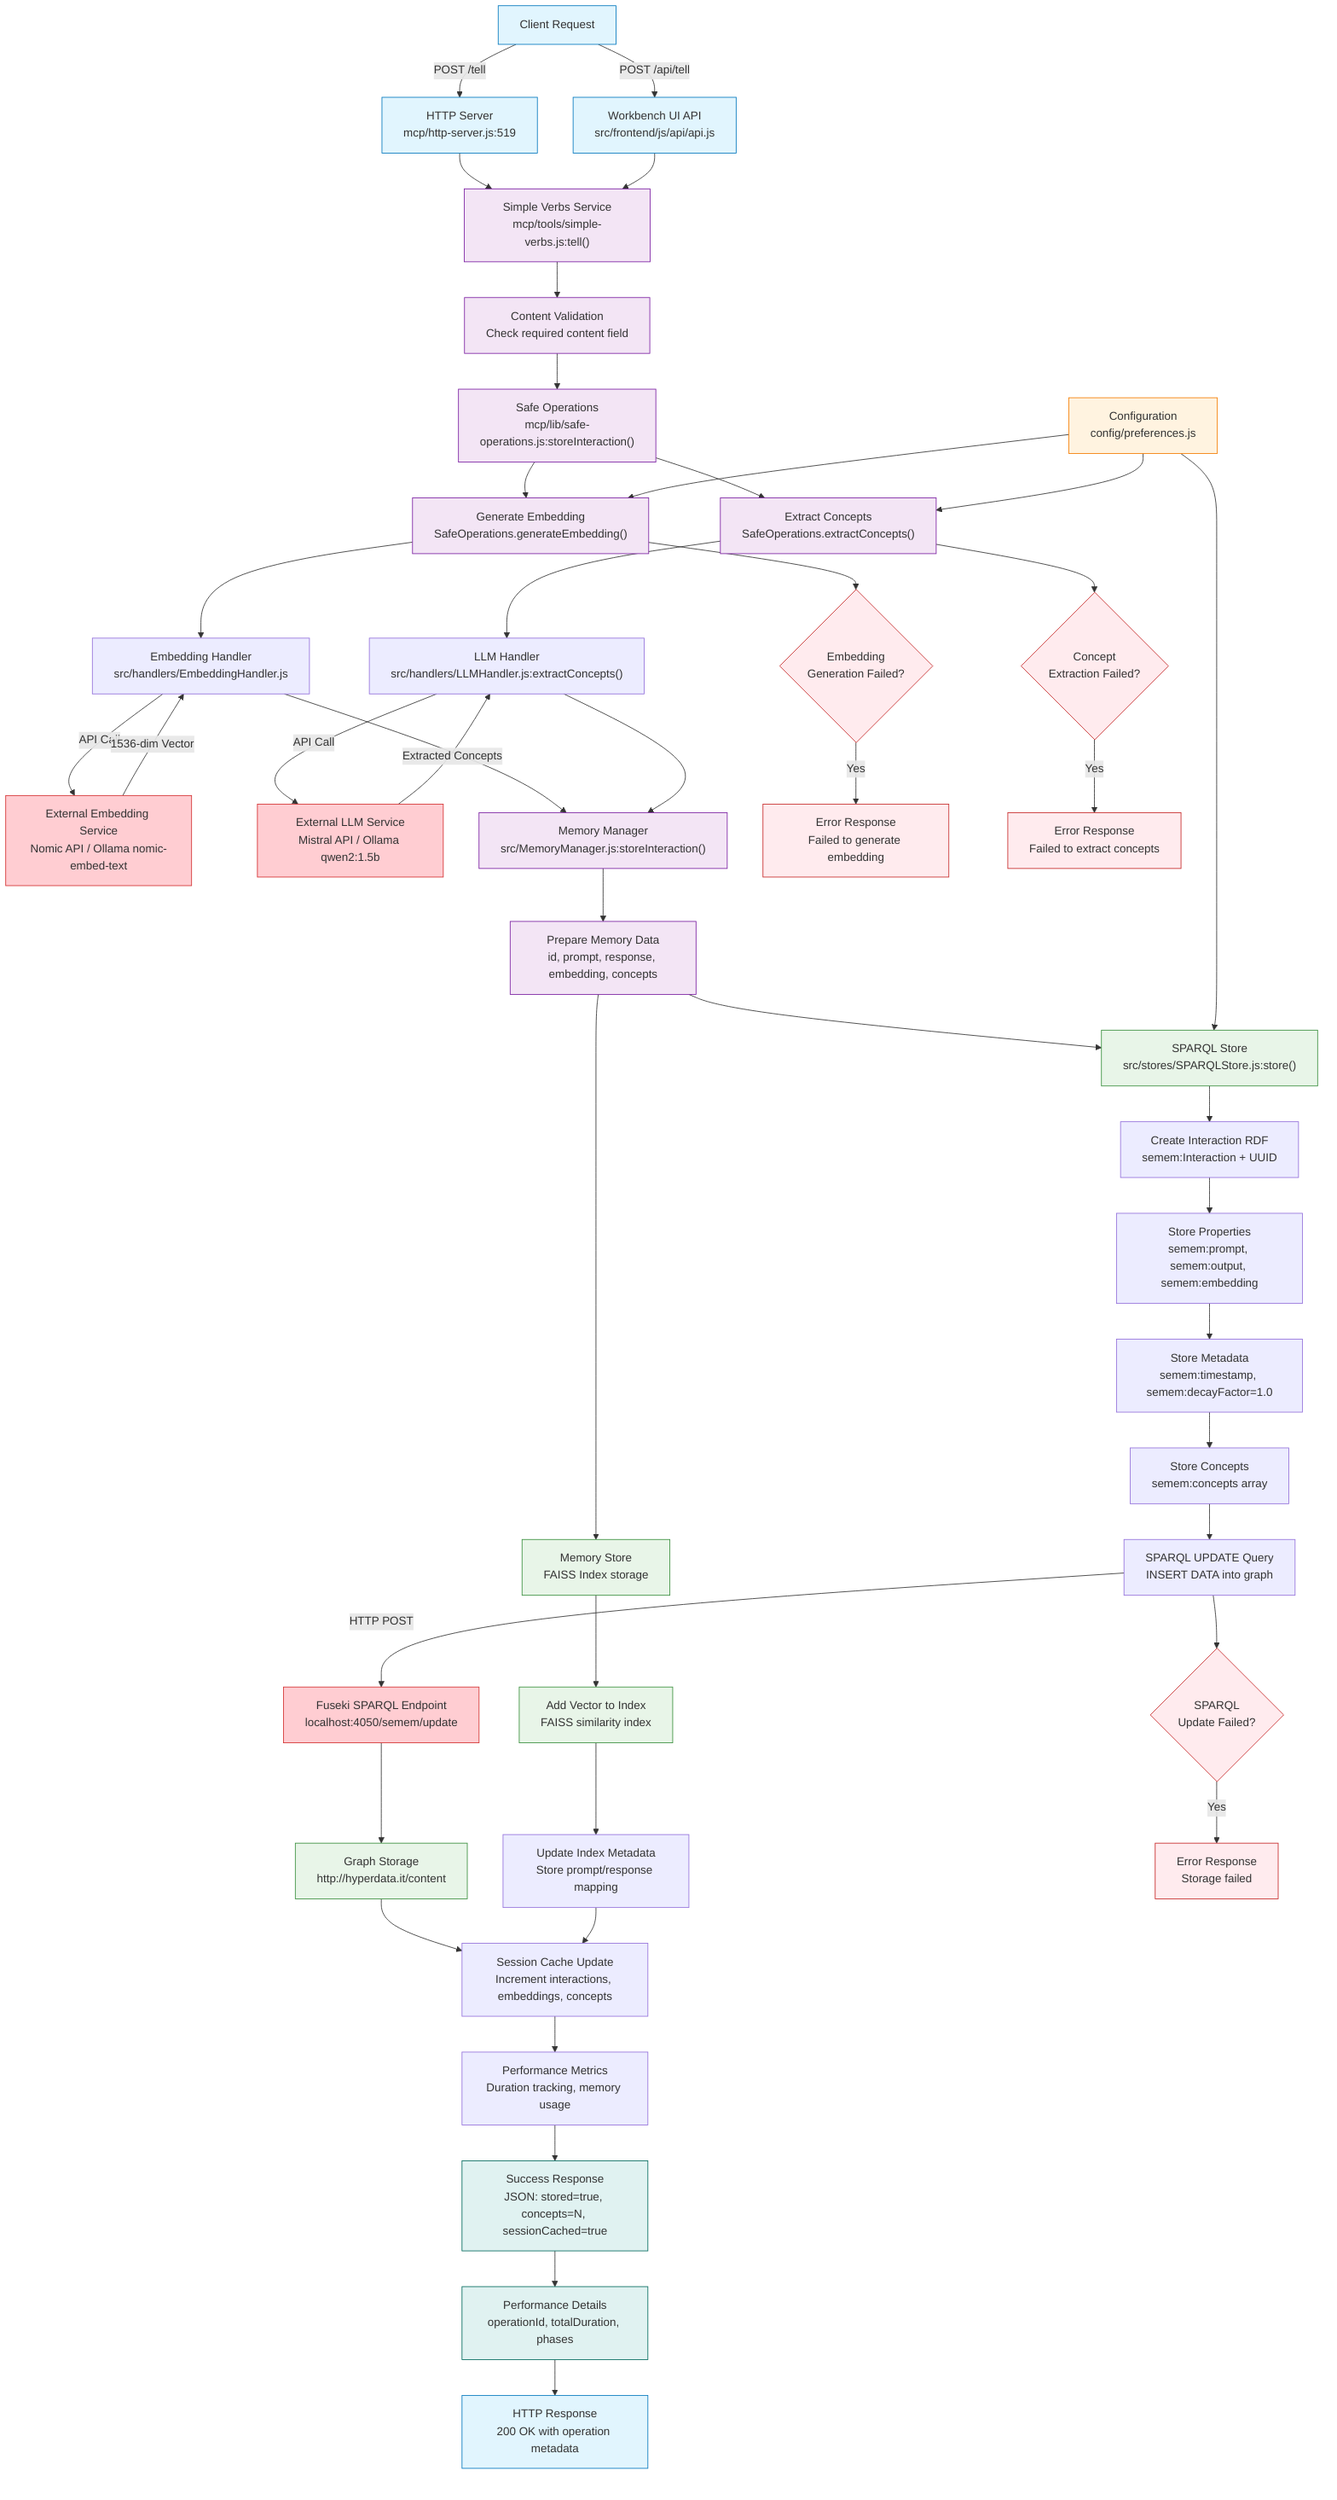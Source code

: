 graph TD
    %% Tell Operation Information Flow - Current Architecture
    %% HTTP Entry Points
    A["Client Request"] -->|POST /tell| B["HTTP Server<br/>mcp/http-server.js:519"]
    A -->|POST /api/tell| C["Workbench UI API<br/>src/frontend/js/api/api.js"]
    
    %% Request Processing
    B --> D["Simple Verbs Service<br/>mcp/tools/simple-verbs.js:tell()"]
    C --> D
    
    %% Content Validation & Processing
    D --> E["Content Validation<br/>Check required content field"]
    E --> F["Safe Operations<br/>mcp/lib/safe-operations.js:storeInteraction()"]
    
    %% Embedding Generation Pipeline
    F --> G["Generate Embedding<br/>SafeOperations.generateEmbedding()"]
    G --> H["Embedding Handler<br/>src/handlers/EmbeddingHandler.js"]
    H -->|API Call| I["External Embedding Service<br/>Nomic API / Ollama nomic-embed-text"]
    I -->|1536-dim Vector| H
    
    %% Concept Extraction Pipeline
    F --> J["Extract Concepts<br/>SafeOperations.extractConcepts()"]
    J --> K["LLM Handler<br/>src/handlers/LLMHandler.js:extractConcepts()"]
    K -->|API Call| L["External LLM Service<br/>Mistral API / Ollama qwen2:1.5b"]
    L -->|Extracted Concepts| K
    
    %% Memory Storage Pipeline
    H --> M["Memory Manager<br/>src/MemoryManager.js:storeInteraction()"]
    K --> M
    M --> N["Prepare Memory Data<br/>id, prompt, response, embedding, concepts"]
    
    %% Dual Storage System
    N --> O["SPARQL Store<br/>src/stores/SPARQLStore.js:store()"]
    N --> P["Memory Store<br/>FAISS Index storage"]
    
    %% SPARQL RDF Creation
    O --> Q["Create Interaction RDF<br/>semem:Interaction + UUID"]
    Q --> R["Store Properties<br/>semem:prompt, semem:output, semem:embedding"]
    R --> S["Store Metadata<br/>semem:timestamp, semem:decayFactor=1.0"]
    S --> T["Store Concepts<br/>semem:concepts array"]
    
    %% SPARQL Persistence
    T --> U["SPARQL UPDATE Query<br/>INSERT DATA into graph"]
    U -->|HTTP POST| V["Fuseki SPARQL Endpoint<br/>localhost:4050/semem/update"]
    V --> W["Graph Storage<br/>http://hyperdata.it/content"]
    
    %% FAISS Index Storage
    P --> X["Add Vector to Index<br/>FAISS similarity index"]
    X --> Y["Update Index Metadata<br/>Store prompt/response mapping"]
    
    %% Session & Performance Tracking
    W --> Z["Session Cache Update<br/>Increment interactions, embeddings, concepts"]
    Y --> Z
    Z --> AA["Performance Metrics<br/>Duration tracking, memory usage"]
    
    %% Response Generation
    AA --> BB["Success Response<br/>JSON: stored=true, concepts=N, sessionCached=true"]
    BB --> CC["Performance Details<br/>operationId, totalDuration, phases"]
    CC --> DD["HTTP Response<br/>200 OK with operation metadata"]
    
    %% Error Handling
    G --> EE{Embedding<br/>Generation Failed?}
    EE -->|Yes| FF["Error Response<br/>Failed to generate embedding"]
    J --> GG{Concept<br/>Extraction Failed?}
    GG -->|Yes| HH["Error Response<br/>Failed to extract concepts"]
    U --> II{SPARQL<br/>Update Failed?}
    II -->|Yes| JJ["Error Response<br/>Storage failed"]
    
    %% Configuration Integration
    KK["Configuration<br/>config/preferences.js"] --> G
    KK --> J
    KK --> O
    
    %% Styling
    classDef http fill:#e1f5fe,stroke:#0277bd
    classDef processing fill:#f3e5f5,stroke:#7b1fa2
    classDef storage fill:#e8f5e8,stroke:#388e3c
    classDef external fill:#ffcdd2,stroke:#d32f2f
    classDef config fill:#fff3e0,stroke:#f57c00
    classDef error fill:#ffebee,stroke:#c62828
    classDef response fill:#e0f2f1,stroke:#00695c
    
    class A,B,C,DD http
    class D,E,F,G,J,M,N processing
    class O,P,W,X storage
    class I,L,V external
    class KK config
    class EE,FF,GG,HH,II,JJ error
    class BB,CC response